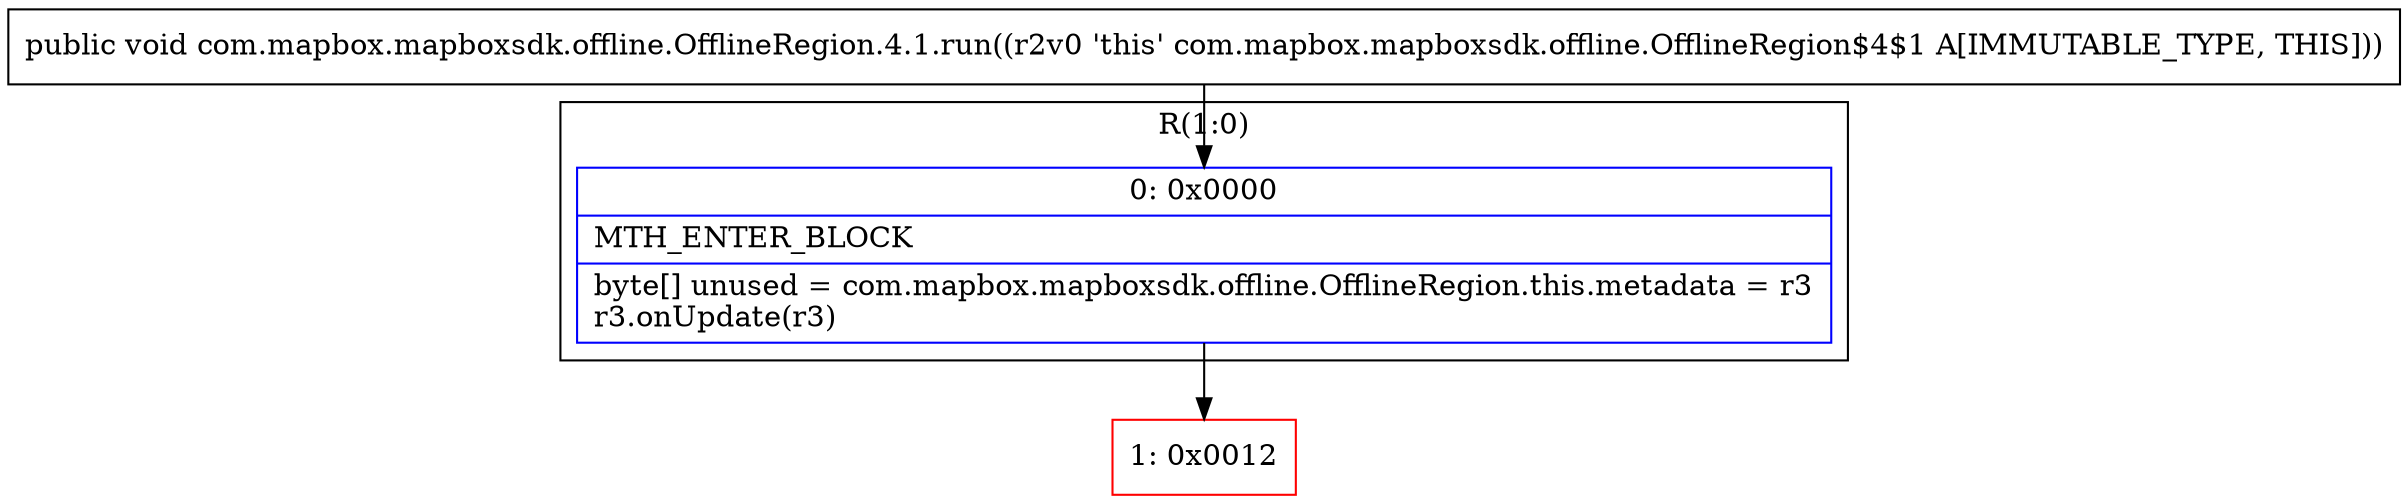 digraph "CFG forcom.mapbox.mapboxsdk.offline.OfflineRegion.4.1.run()V" {
subgraph cluster_Region_565815687 {
label = "R(1:0)";
node [shape=record,color=blue];
Node_0 [shape=record,label="{0\:\ 0x0000|MTH_ENTER_BLOCK\l|byte[] unused = com.mapbox.mapboxsdk.offline.OfflineRegion.this.metadata = r3\lr3.onUpdate(r3)\l}"];
}
Node_1 [shape=record,color=red,label="{1\:\ 0x0012}"];
MethodNode[shape=record,label="{public void com.mapbox.mapboxsdk.offline.OfflineRegion.4.1.run((r2v0 'this' com.mapbox.mapboxsdk.offline.OfflineRegion$4$1 A[IMMUTABLE_TYPE, THIS])) }"];
MethodNode -> Node_0;
Node_0 -> Node_1;
}

